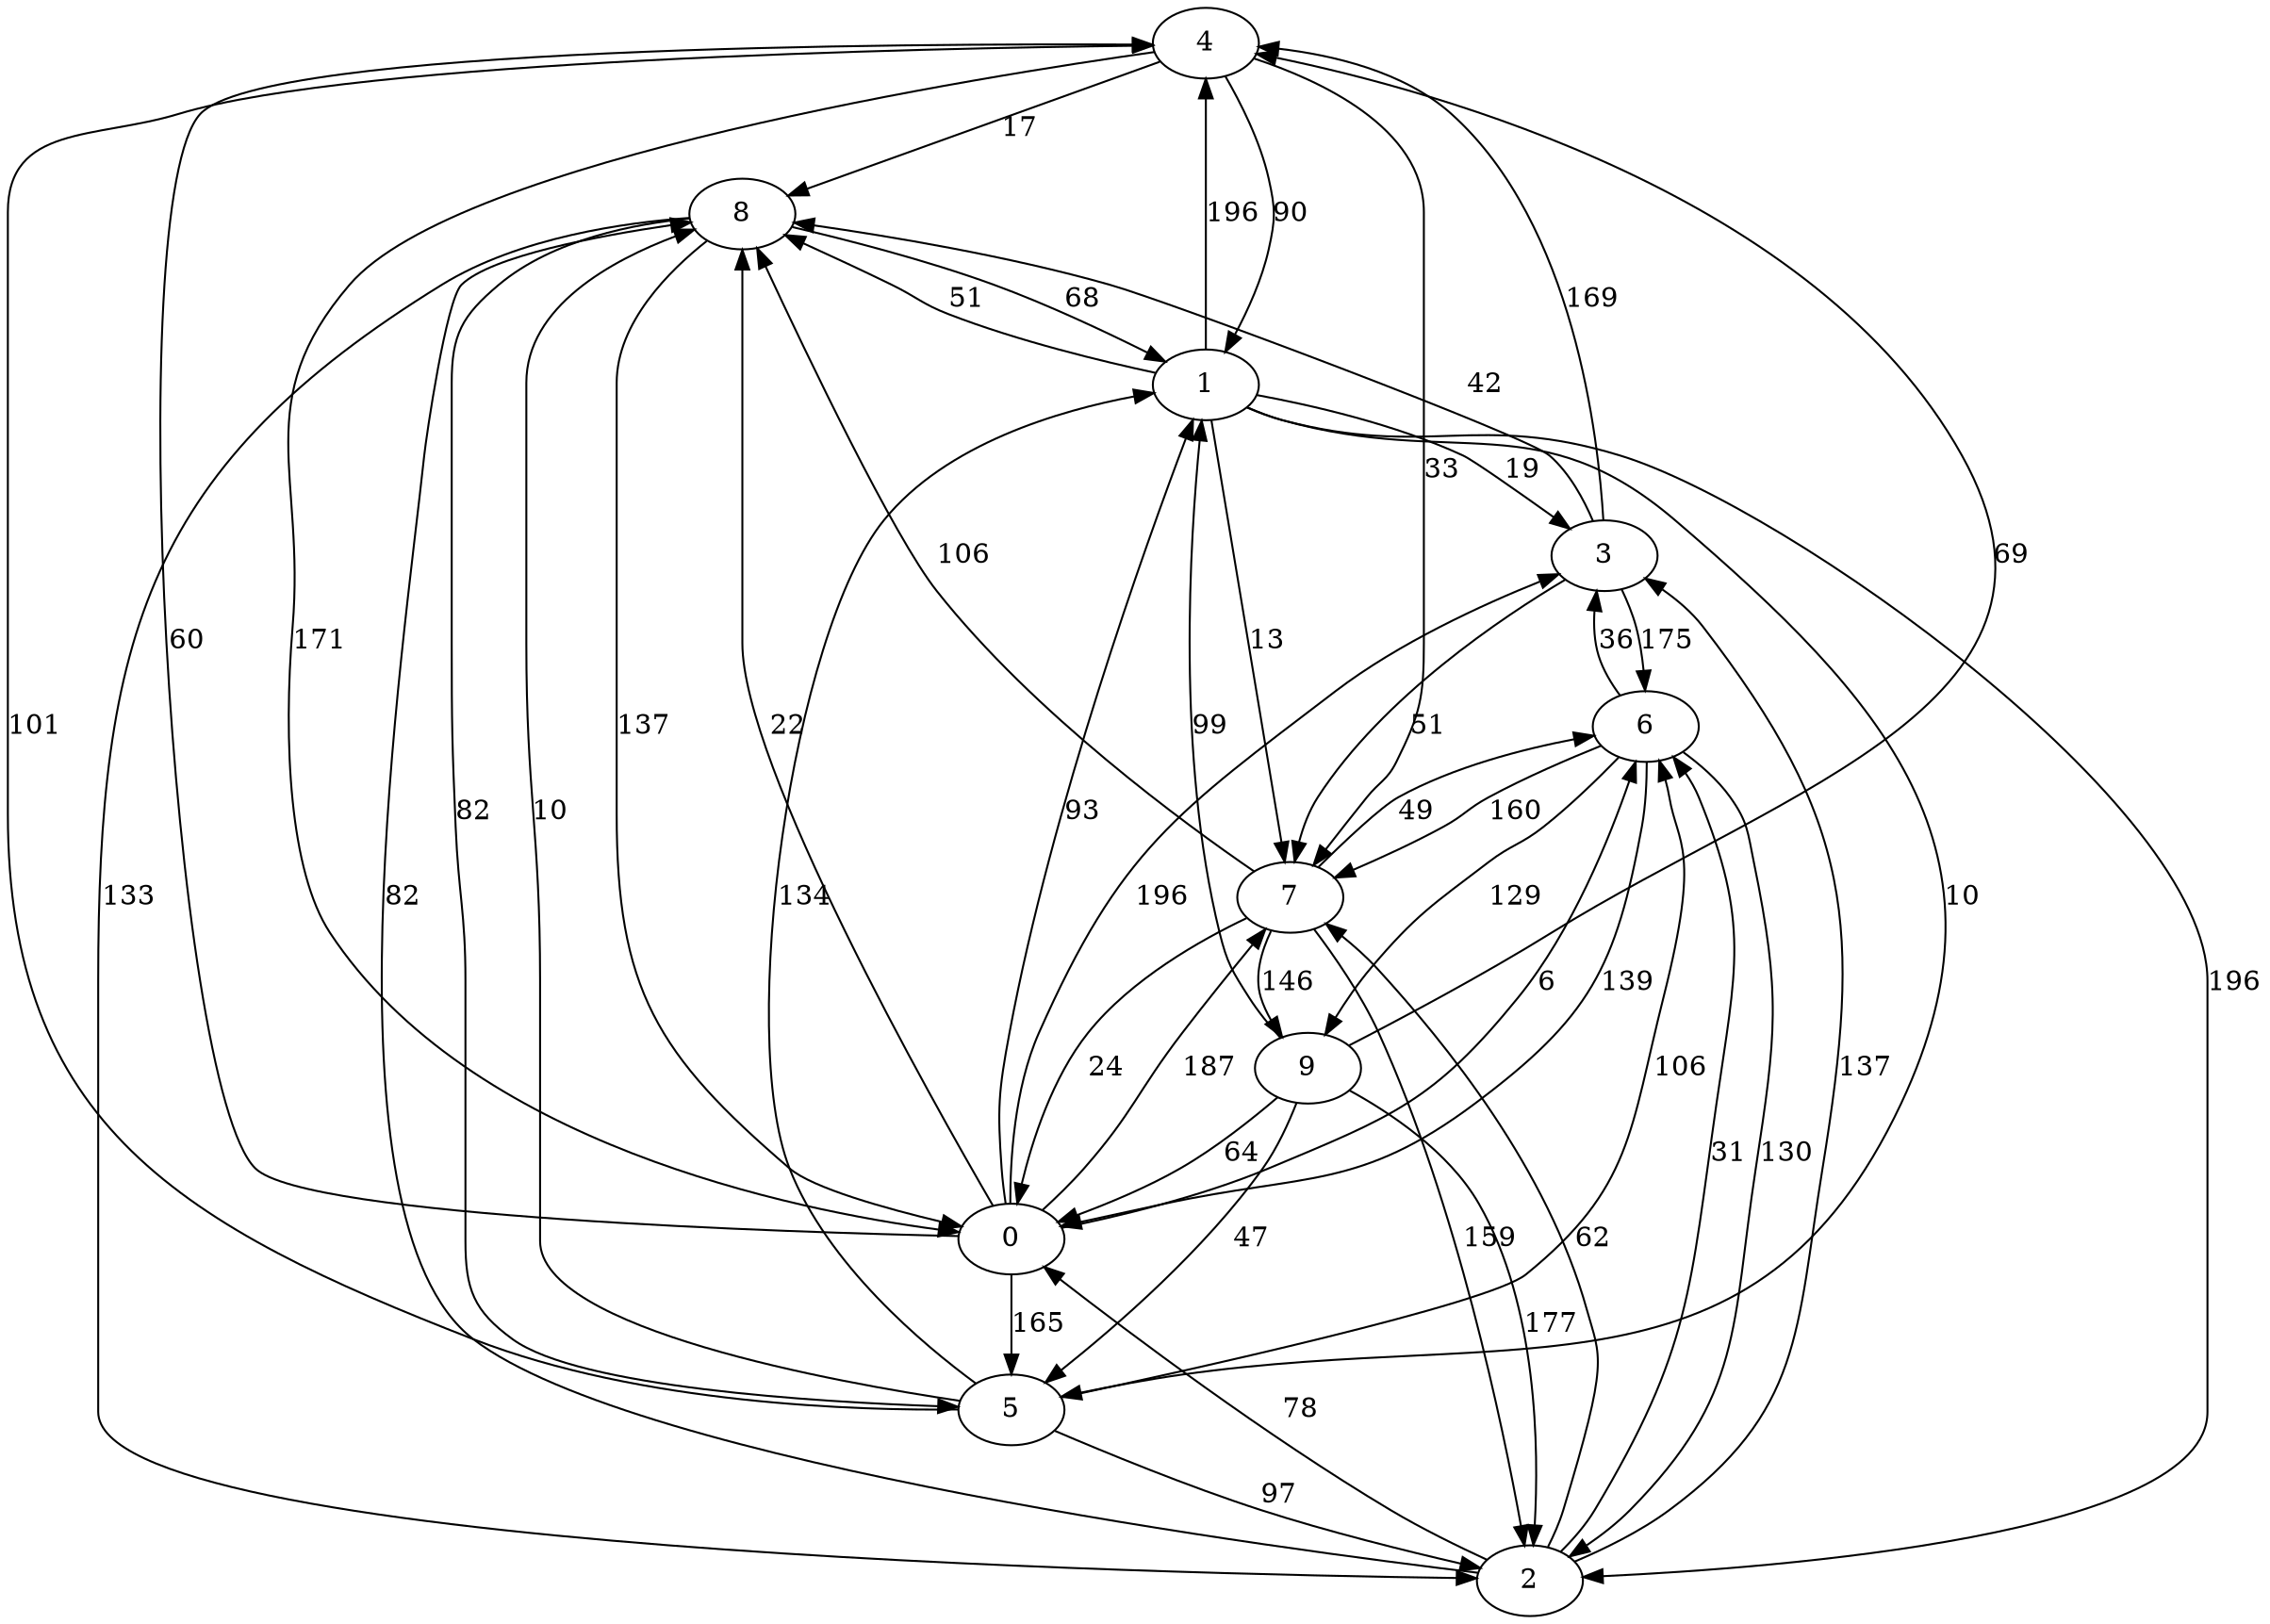 digraph {
	4 -> 8 [ label=17  ];
	8 -> 1 [ label=68  ];
	1 -> 7 [ label=13  ];
	7 -> 9 [ label=146  ];
	9 -> 5 [ label=47  ];
	5 -> 2 [ label=97  ];
	2 -> 0 [ label=78  ];
	0 -> 6 [ label=6  ];
	6 -> 3 [ label=36  ];
	3 -> 4 [ label=169  ];
	3 -> 7 [ label=51  ];
	7 -> 8 [ label=106  ];
	0 -> 4 [ label=60  ];
	0 -> 7 [ label=187  ];
	6 -> 7 [ label=160  ];
	8 -> 5 [ label=82  ];
	5 -> 1 [ label=134  ];
	7 -> 2 [ label=159  ];
	1 -> 8 [ label=51  ];
	3 -> 8 [ label=42  ];
	9 -> 1 [ label=99  ];
	8 -> 0 [ label=137  ];
	5 -> 6 [ label=106  ];
	1 -> 3 [ label=19  ];
	1 -> 5 [ label=10  ];
	2 -> 8 [ label=82  ];
	0 -> 3 [ label=196  ];
	0 -> 8 [ label=22  ];
	6 -> 0 [ label=139  ];
	2 -> 6 [ label=31  ];
	5 -> 4 [ label=101  ];
	8 -> 2 [ label=133  ];
	2 -> 7 [ label=62  ];
	1 -> 2 [ label=196  ];
	4 -> 1 [ label=90  ];
	9 -> 4 [ label=69  ];
	2 -> 3 [ label=137  ];
	3 -> 6 [ label=175  ];
	4 -> 0 [ label=171  ];
	9 -> 2 [ label=177  ];
	5 -> 8 [ label=10  ];
	6 -> 9 [ label=129  ];
	1 -> 4 [ label=196  ];
	0 -> 1 [ label=93  ];
	7 -> 6 [ label=49  ];
	7 -> 0 [ label=24  ];
	6 -> 2 [ label=130  ];
	4 -> 7 [ label=33  ];
	9 -> 0 [ label=64  ];
	0 -> 5 [ label=165  ];
}
